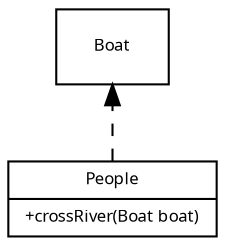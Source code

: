 digraph G{
		fontname="Kaiti"
	    fontsize=9
		rankdir="BT"

		node [
		fontname="KaiTi"
		fontsize=8
		shape="record"
		]

		People [
		label = "{
				People|+crossRiver(Boat boat)\l
		}"]

		People -> Boat [style = "dashed"]
}
